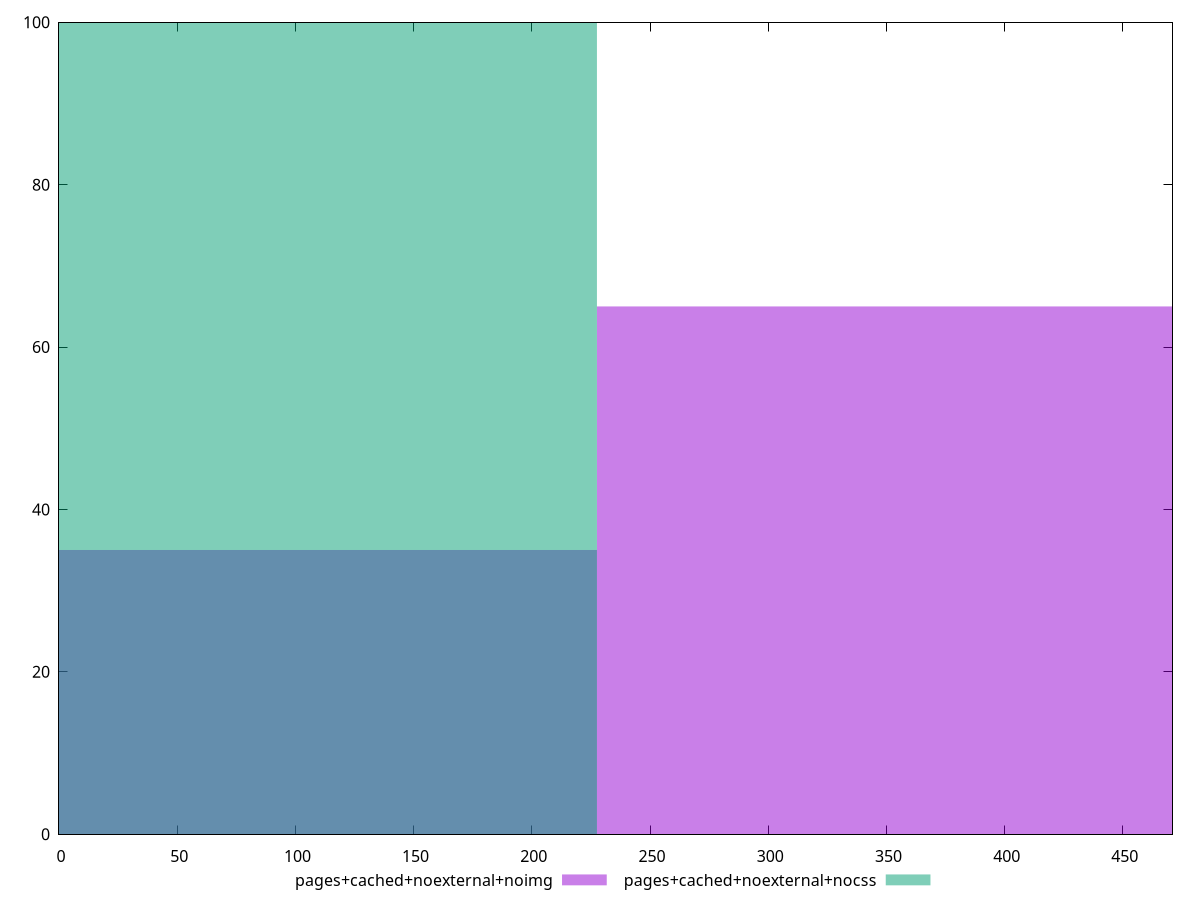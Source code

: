 reset

$pagesCachedNoexternalNoimg <<EOF
0 35
455.0905587870967 65
EOF

$pagesCachedNoexternalNocss <<EOF
0 100
EOF

set key outside below
set boxwidth 455.0905587870967
set xrange [0:471]
set yrange [0:100]
set style fill transparent solid 0.5 noborder
set terminal svg size 640, 500 enhanced background rgb 'white'
set output "report_00007_2020-12-11T15:55:29.892Z/render-blocking-resources/comparison/histogram/8_vs_9.svg"

plot $pagesCachedNoexternalNoimg title "pages+cached+noexternal+noimg" with boxes, \
     $pagesCachedNoexternalNocss title "pages+cached+noexternal+nocss" with boxes

reset
